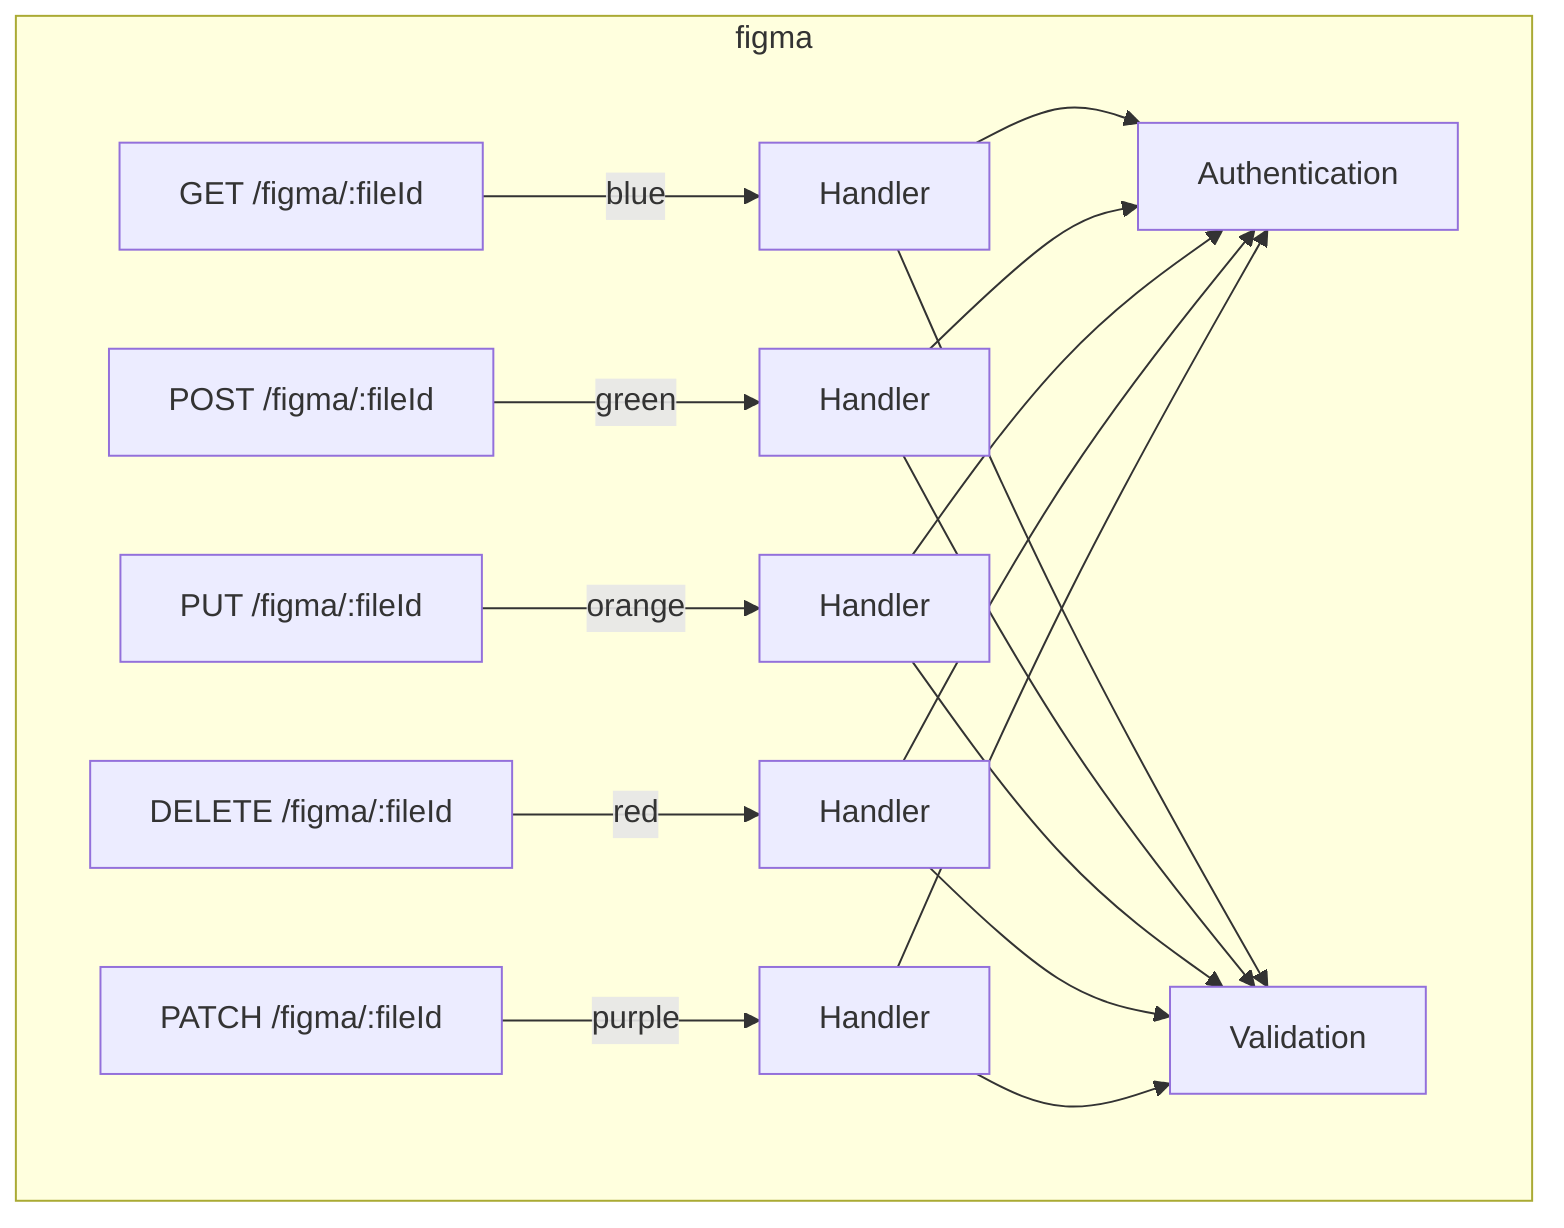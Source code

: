 graph TB
    subgraph "figma"
        GET__figma__fileId["GET /figma/:fileId"]
        GET__figma__fileId --> |blue| HandlerGET__figma__fileId[Handler]
        HandlerGET__figma__fileId --> Auth[Authentication]
        HandlerGET__figma__fileId --> Validation[Validation]
        POST__figma__fileId["POST /figma/:fileId"]
        POST__figma__fileId --> |green| HandlerPOST__figma__fileId[Handler]
        HandlerPOST__figma__fileId --> Auth[Authentication]
        HandlerPOST__figma__fileId --> Validation[Validation]
        PUT__figma__fileId["PUT /figma/:fileId"]
        PUT__figma__fileId --> |orange| HandlerPUT__figma__fileId[Handler]
        HandlerPUT__figma__fileId --> Auth[Authentication]
        HandlerPUT__figma__fileId --> Validation[Validation]
        DELETE__figma__fileId["DELETE /figma/:fileId"]
        DELETE__figma__fileId --> |red| HandlerDELETE__figma__fileId[Handler]
        HandlerDELETE__figma__fileId --> Auth[Authentication]
        HandlerDELETE__figma__fileId --> Validation[Validation]
        PATCH__figma__fileId["PATCH /figma/:fileId"]
        PATCH__figma__fileId --> |purple| HandlerPATCH__figma__fileId[Handler]
        HandlerPATCH__figma__fileId --> Auth[Authentication]
        HandlerPATCH__figma__fileId --> Validation[Validation]
    end
